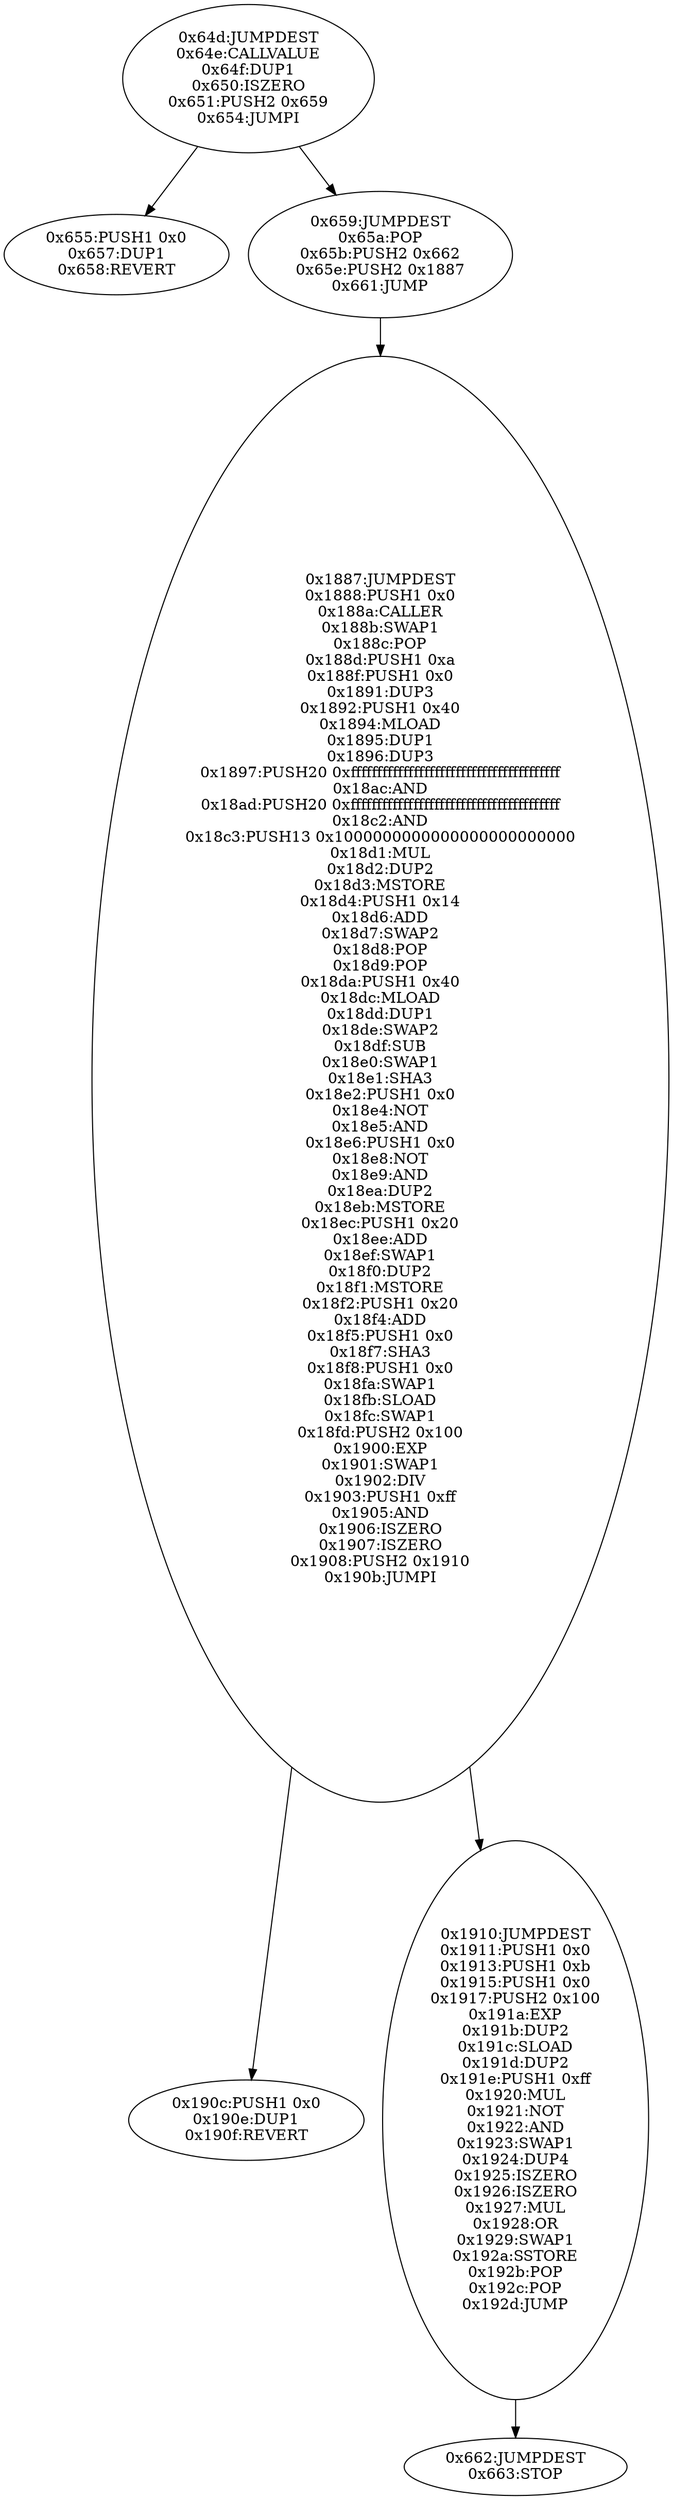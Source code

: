 digraph{
1613[label="0x64d:JUMPDEST
0x64e:CALLVALUE
0x64f:DUP1
0x650:ISZERO
0x651:PUSH2 0x659
0x654:JUMPI"]
1613 -> 1621
1613 -> 1625
1621[label="0x655:PUSH1 0x0
0x657:DUP1
0x658:REVERT"]
1625[label="0x659:JUMPDEST
0x65a:POP
0x65b:PUSH2 0x662
0x65e:PUSH2 0x1887
0x661:JUMP"]
1625 -> 6279
6279[label="0x1887:JUMPDEST
0x1888:PUSH1 0x0
0x188a:CALLER
0x188b:SWAP1
0x188c:POP
0x188d:PUSH1 0xa
0x188f:PUSH1 0x0
0x1891:DUP3
0x1892:PUSH1 0x40
0x1894:MLOAD
0x1895:DUP1
0x1896:DUP3
0x1897:PUSH20 0xffffffffffffffffffffffffffffffffffffffff
0x18ac:AND
0x18ad:PUSH20 0xffffffffffffffffffffffffffffffffffffffff
0x18c2:AND
0x18c3:PUSH13 0x1000000000000000000000000
0x18d1:MUL
0x18d2:DUP2
0x18d3:MSTORE
0x18d4:PUSH1 0x14
0x18d6:ADD
0x18d7:SWAP2
0x18d8:POP
0x18d9:POP
0x18da:PUSH1 0x40
0x18dc:MLOAD
0x18dd:DUP1
0x18de:SWAP2
0x18df:SUB
0x18e0:SWAP1
0x18e1:SHA3
0x18e2:PUSH1 0x0
0x18e4:NOT
0x18e5:AND
0x18e6:PUSH1 0x0
0x18e8:NOT
0x18e9:AND
0x18ea:DUP2
0x18eb:MSTORE
0x18ec:PUSH1 0x20
0x18ee:ADD
0x18ef:SWAP1
0x18f0:DUP2
0x18f1:MSTORE
0x18f2:PUSH1 0x20
0x18f4:ADD
0x18f5:PUSH1 0x0
0x18f7:SHA3
0x18f8:PUSH1 0x0
0x18fa:SWAP1
0x18fb:SLOAD
0x18fc:SWAP1
0x18fd:PUSH2 0x100
0x1900:EXP
0x1901:SWAP1
0x1902:DIV
0x1903:PUSH1 0xff
0x1905:AND
0x1906:ISZERO
0x1907:ISZERO
0x1908:PUSH2 0x1910
0x190b:JUMPI"]
6279 -> 6412
6279 -> 6416
6412[label="0x190c:PUSH1 0x0
0x190e:DUP1
0x190f:REVERT"]
6416[label="0x1910:JUMPDEST
0x1911:PUSH1 0x0
0x1913:PUSH1 0xb
0x1915:PUSH1 0x0
0x1917:PUSH2 0x100
0x191a:EXP
0x191b:DUP2
0x191c:SLOAD
0x191d:DUP2
0x191e:PUSH1 0xff
0x1920:MUL
0x1921:NOT
0x1922:AND
0x1923:SWAP1
0x1924:DUP4
0x1925:ISZERO
0x1926:ISZERO
0x1927:MUL
0x1928:OR
0x1929:SWAP1
0x192a:SSTORE
0x192b:POP
0x192c:POP
0x192d:JUMP"]
6416 -> 1634
1634[label="0x662:JUMPDEST
0x663:STOP"]

}